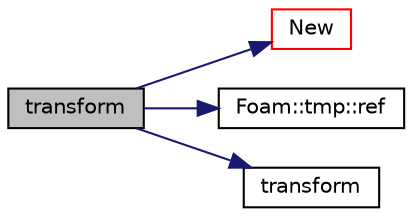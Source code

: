digraph "transform"
{
  bgcolor="transparent";
  edge [fontname="Helvetica",fontsize="10",labelfontname="Helvetica",labelfontsize="10"];
  node [fontname="Helvetica",fontsize="10",shape=record];
  rankdir="LR";
  Node81005 [label="transform",height=0.2,width=0.4,color="black", fillcolor="grey75", style="filled", fontcolor="black"];
  Node81005 -> Node81006 [color="midnightblue",fontsize="10",style="solid",fontname="Helvetica"];
  Node81006 [label="New",height=0.2,width=0.4,color="red",URL="$a21851.html#a9d62cf14554c95e83f83f14909d9e0ec"];
  Node81005 -> Node81251 [color="midnightblue",fontsize="10",style="solid",fontname="Helvetica"];
  Node81251 [label="Foam::tmp::ref",height=0.2,width=0.4,color="black",URL="$a27077.html#aeaf81e641282874cef07f5b808efc83b",tooltip="Return non-const reference or generate a fatal error. "];
  Node81005 -> Node81333 [color="midnightblue",fontsize="10",style="solid",fontname="Helvetica"];
  Node81333 [label="transform",height=0.2,width=0.4,color="black",URL="$a21851.html#a919915170941701c1223291531ad010c"];
}
